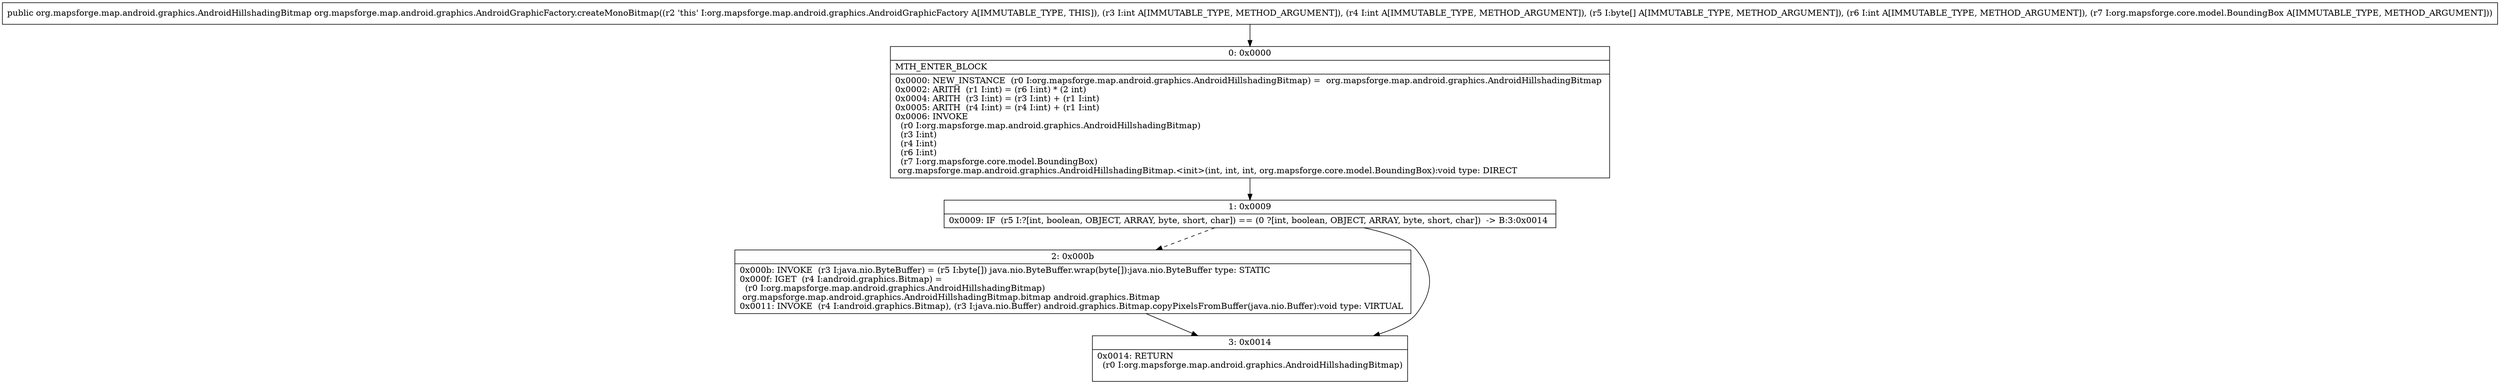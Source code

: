 digraph "CFG fororg.mapsforge.map.android.graphics.AndroidGraphicFactory.createMonoBitmap(II[BILorg\/mapsforge\/core\/model\/BoundingBox;)Lorg\/mapsforge\/map\/android\/graphics\/AndroidHillshadingBitmap;" {
Node_0 [shape=record,label="{0\:\ 0x0000|MTH_ENTER_BLOCK\l|0x0000: NEW_INSTANCE  (r0 I:org.mapsforge.map.android.graphics.AndroidHillshadingBitmap) =  org.mapsforge.map.android.graphics.AndroidHillshadingBitmap \l0x0002: ARITH  (r1 I:int) = (r6 I:int) * (2 int) \l0x0004: ARITH  (r3 I:int) = (r3 I:int) + (r1 I:int) \l0x0005: ARITH  (r4 I:int) = (r4 I:int) + (r1 I:int) \l0x0006: INVOKE  \l  (r0 I:org.mapsforge.map.android.graphics.AndroidHillshadingBitmap)\l  (r3 I:int)\l  (r4 I:int)\l  (r6 I:int)\l  (r7 I:org.mapsforge.core.model.BoundingBox)\l org.mapsforge.map.android.graphics.AndroidHillshadingBitmap.\<init\>(int, int, int, org.mapsforge.core.model.BoundingBox):void type: DIRECT \l}"];
Node_1 [shape=record,label="{1\:\ 0x0009|0x0009: IF  (r5 I:?[int, boolean, OBJECT, ARRAY, byte, short, char]) == (0 ?[int, boolean, OBJECT, ARRAY, byte, short, char])  \-\> B:3:0x0014 \l}"];
Node_2 [shape=record,label="{2\:\ 0x000b|0x000b: INVOKE  (r3 I:java.nio.ByteBuffer) = (r5 I:byte[]) java.nio.ByteBuffer.wrap(byte[]):java.nio.ByteBuffer type: STATIC \l0x000f: IGET  (r4 I:android.graphics.Bitmap) = \l  (r0 I:org.mapsforge.map.android.graphics.AndroidHillshadingBitmap)\l org.mapsforge.map.android.graphics.AndroidHillshadingBitmap.bitmap android.graphics.Bitmap \l0x0011: INVOKE  (r4 I:android.graphics.Bitmap), (r3 I:java.nio.Buffer) android.graphics.Bitmap.copyPixelsFromBuffer(java.nio.Buffer):void type: VIRTUAL \l}"];
Node_3 [shape=record,label="{3\:\ 0x0014|0x0014: RETURN  \l  (r0 I:org.mapsforge.map.android.graphics.AndroidHillshadingBitmap)\l \l}"];
MethodNode[shape=record,label="{public org.mapsforge.map.android.graphics.AndroidHillshadingBitmap org.mapsforge.map.android.graphics.AndroidGraphicFactory.createMonoBitmap((r2 'this' I:org.mapsforge.map.android.graphics.AndroidGraphicFactory A[IMMUTABLE_TYPE, THIS]), (r3 I:int A[IMMUTABLE_TYPE, METHOD_ARGUMENT]), (r4 I:int A[IMMUTABLE_TYPE, METHOD_ARGUMENT]), (r5 I:byte[] A[IMMUTABLE_TYPE, METHOD_ARGUMENT]), (r6 I:int A[IMMUTABLE_TYPE, METHOD_ARGUMENT]), (r7 I:org.mapsforge.core.model.BoundingBox A[IMMUTABLE_TYPE, METHOD_ARGUMENT])) }"];
MethodNode -> Node_0;
Node_0 -> Node_1;
Node_1 -> Node_2[style=dashed];
Node_1 -> Node_3;
Node_2 -> Node_3;
}

